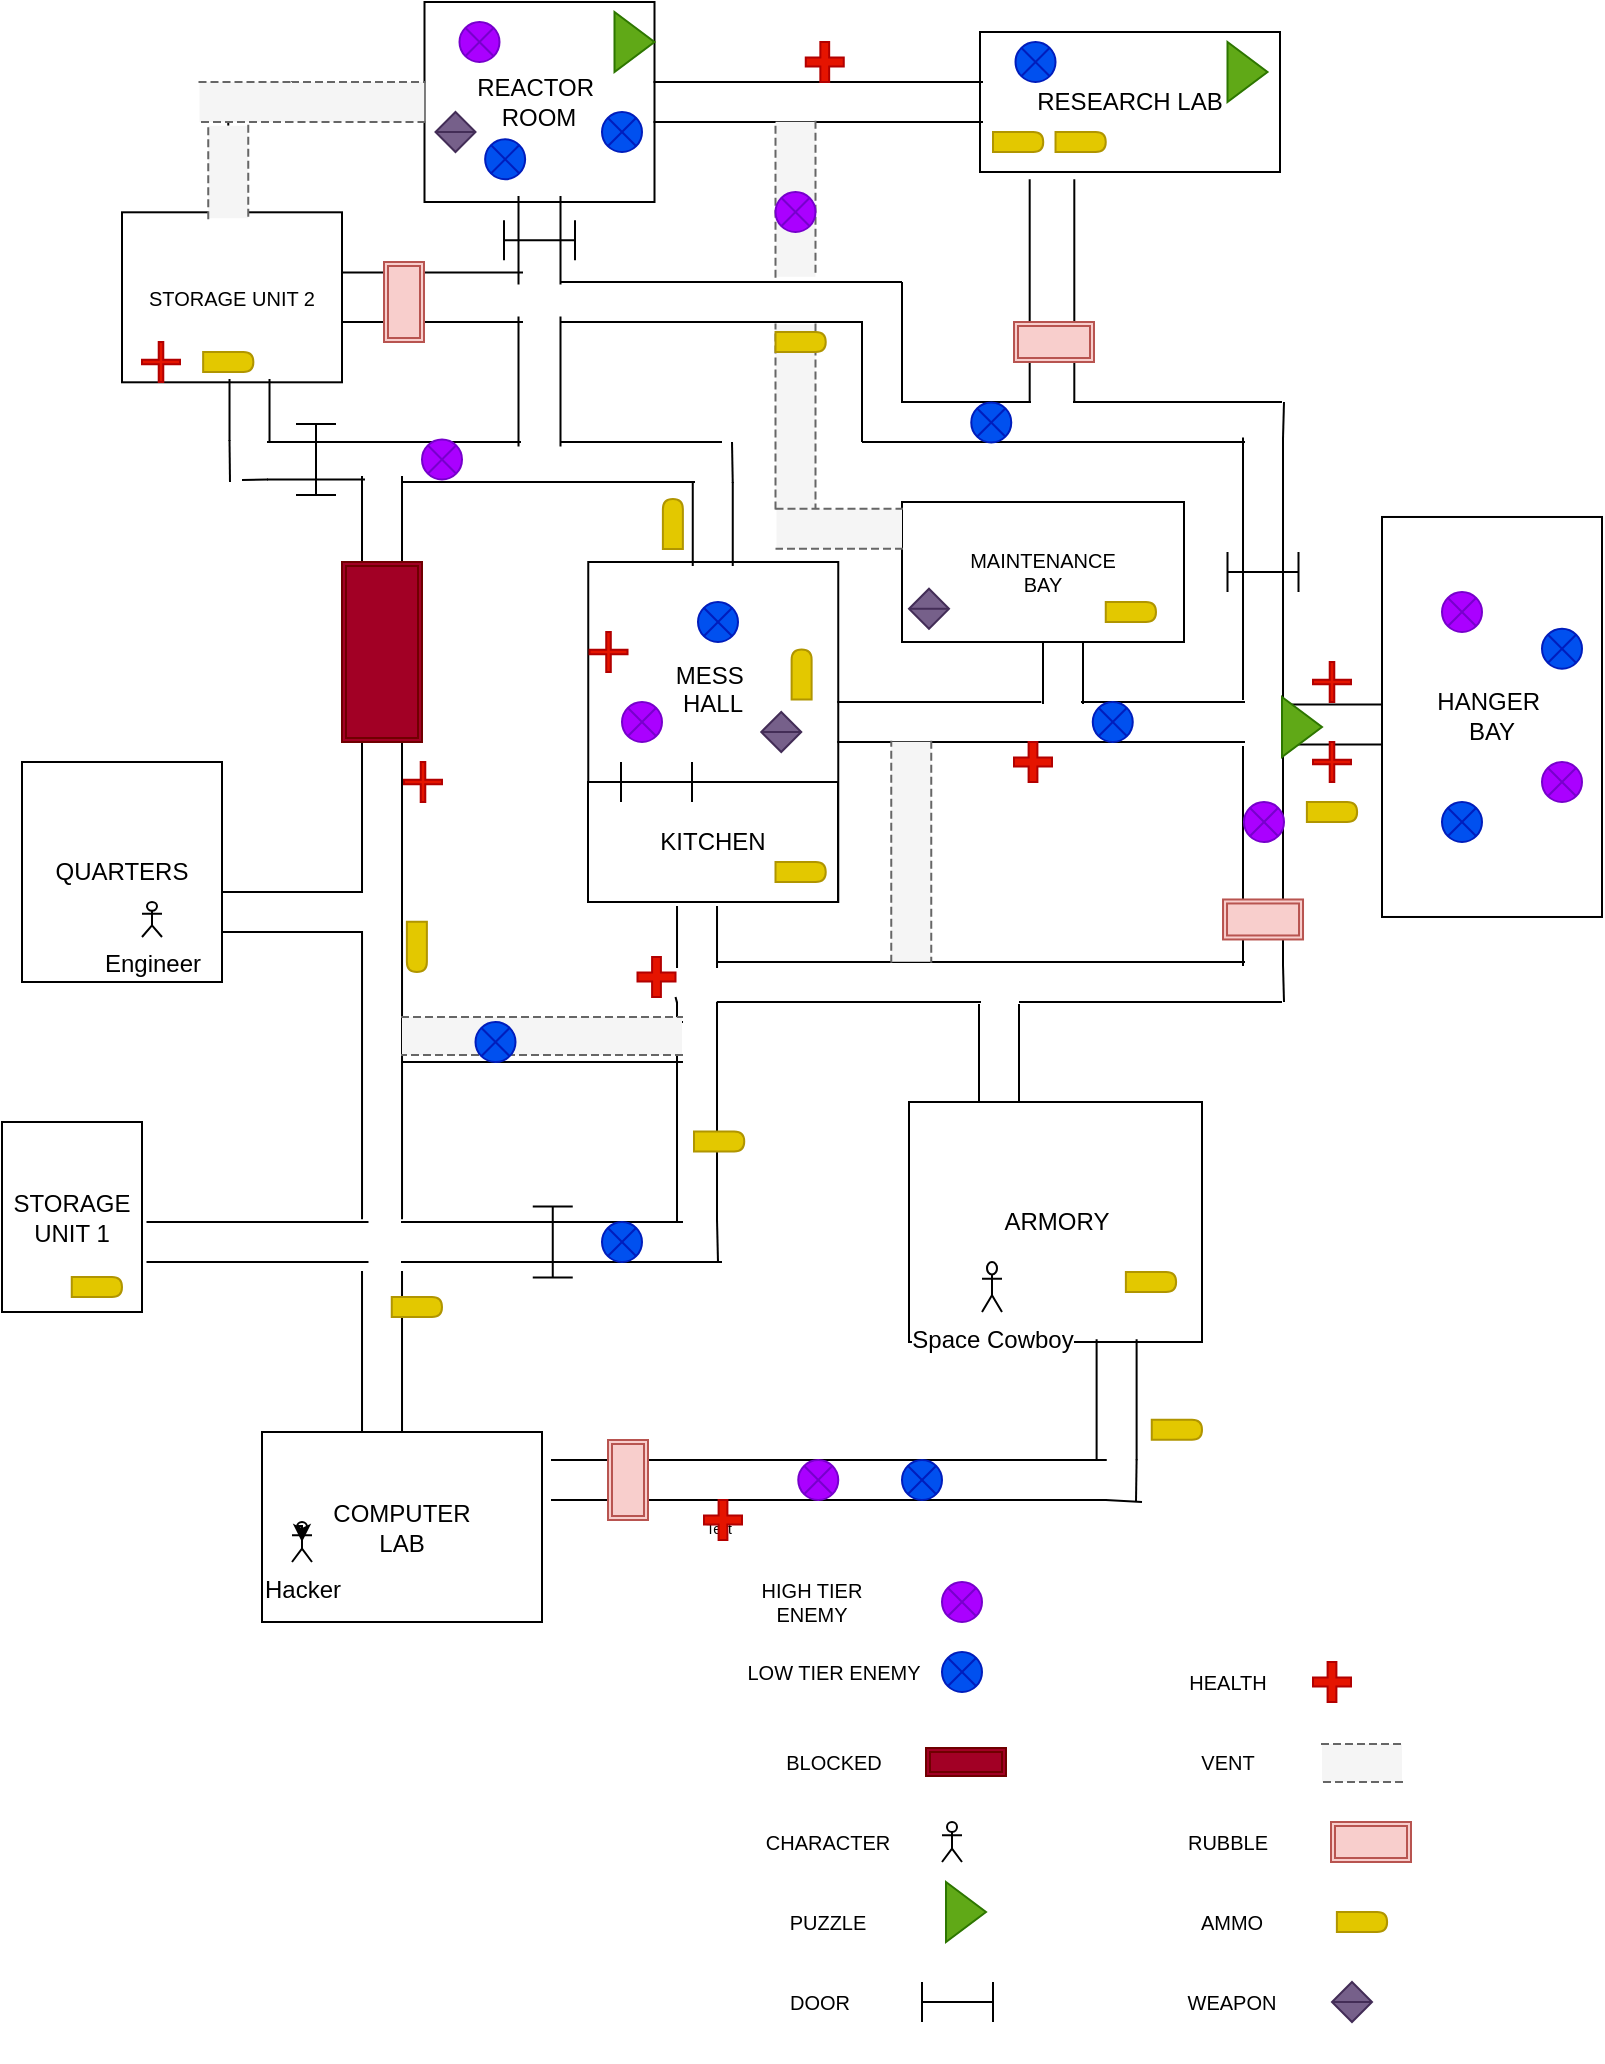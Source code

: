 <mxfile version="12.8.2" type="github">
  <diagram id="kqWcmLIpg9O3Aa_2K7kC" name="Page-1">
    <mxGraphModel dx="1038" dy="580" grid="1" gridSize="10" guides="1" tooltips="1" connect="1" arrows="1" fold="1" page="1" pageScale="1" pageWidth="850" pageHeight="1100" math="0" shadow="0">
      <root>
        <mxCell id="0" />
        <mxCell id="1" parent="0" />
        <mxCell id="qN4GkYZiol-qXFJ8iX8u-165" value="" style="shape=partialRectangle;whiteSpace=wrap;html=1;left=0;right=0;fillColor=none;rotation=-180;" parent="1" vertex="1">
          <mxGeometry x="345" y="759" width="276.88" height="20" as="geometry" />
        </mxCell>
        <mxCell id="qN4GkYZiol-qXFJ8iX8u-65" value="" style="shape=partialRectangle;whiteSpace=wrap;html=1;left=0;right=0;fillColor=none;rotation=90;" parent="1" vertex="1">
          <mxGeometry x="646" y="447" width="109" height="20" as="geometry" />
        </mxCell>
        <mxCell id="qN4GkYZiol-qXFJ8iX8u-1" value="QUARTERS" style="rounded=0;whiteSpace=wrap;html=1;" parent="1" vertex="1">
          <mxGeometry x="80" y="410" width="100" height="110" as="geometry" />
        </mxCell>
        <mxCell id="qN4GkYZiol-qXFJ8iX8u-5" value="STORAGE&lt;br&gt;UNIT 1" style="rounded=0;whiteSpace=wrap;html=1;" parent="1" vertex="1">
          <mxGeometry x="70" y="590" width="70" height="95" as="geometry" />
        </mxCell>
        <mxCell id="qN4GkYZiol-qXFJ8iX8u-6" value="COMPUTER&lt;br&gt;LAB" style="rounded=0;whiteSpace=wrap;html=1;" parent="1" vertex="1">
          <mxGeometry x="200" y="745" width="140" height="95" as="geometry" />
        </mxCell>
        <mxCell id="qN4GkYZiol-qXFJ8iX8u-11" value="" style="shape=partialRectangle;whiteSpace=wrap;html=1;left=0;right=0;fillColor=none;" parent="1" vertex="1">
          <mxGeometry x="180" y="475" width="70" height="20" as="geometry" />
        </mxCell>
        <mxCell id="qN4GkYZiol-qXFJ8iX8u-13" value="" style="shape=partialRectangle;whiteSpace=wrap;html=1;left=0;right=0;fillColor=none;rotation=90;" parent="1" vertex="1">
          <mxGeometry x="345" y="490" width="70" as="geometry" />
        </mxCell>
        <mxCell id="qN4GkYZiol-qXFJ8iX8u-34" value="MESS&amp;nbsp;&lt;br&gt;HALL&lt;br&gt;&lt;br&gt;&lt;br&gt;&lt;br&gt;" style="rounded=0;whiteSpace=wrap;html=1;" parent="1" vertex="1">
          <mxGeometry x="363.13" y="310" width="125" height="170" as="geometry" />
        </mxCell>
        <mxCell id="qN4GkYZiol-qXFJ8iX8u-41" value="" style="shape=partialRectangle;whiteSpace=wrap;html=1;left=0;right=0;fillColor=none;rotation=90;" parent="1" vertex="1">
          <mxGeometry x="188.46" y="556.56" width="143.11" height="20" as="geometry" />
        </mxCell>
        <mxCell id="qN4GkYZiol-qXFJ8iX8u-42" value="" style="shape=partialRectangle;whiteSpace=wrap;html=1;left=0;right=0;fillColor=none;rotation=90;" parent="1" vertex="1">
          <mxGeometry x="156.25" y="361.25" width="207.51" height="20" as="geometry" />
        </mxCell>
        <mxCell id="qN4GkYZiol-qXFJ8iX8u-43" value="" style="shape=partialRectangle;whiteSpace=wrap;html=1;left=0;right=0;fillColor=none;rotation=-180;" parent="1" vertex="1">
          <mxGeometry x="142.75" y="640" width="110" height="20" as="geometry" />
        </mxCell>
        <mxCell id="qN4GkYZiol-qXFJ8iX8u-44" value="" style="shape=partialRectangle;whiteSpace=wrap;html=1;left=0;right=0;fillColor=none;rotation=-180;" parent="1" vertex="1">
          <mxGeometry x="270" y="640" width="140" height="20" as="geometry" />
        </mxCell>
        <mxCell id="qN4GkYZiol-qXFJ8iX8u-148" value="" style="shape=partialRectangle;whiteSpace=wrap;html=1;left=0;right=0;fillColor=none;rotation=-180;" parent="1" vertex="1">
          <mxGeometry x="270" y="540" width="140" height="20" as="geometry" />
        </mxCell>
        <mxCell id="qN4GkYZiol-qXFJ8iX8u-45" value="" style="shape=partialRectangle;whiteSpace=wrap;html=1;left=0;right=0;fillColor=none;rotation=90;" parent="1" vertex="1">
          <mxGeometry x="220.01" y="695" width="80" height="20" as="geometry" />
        </mxCell>
        <mxCell id="qN4GkYZiol-qXFJ8iX8u-46" value="" style="shape=partialRectangle;whiteSpace=wrap;html=1;left=0;right=0;fillColor=none;rotation=90;" parent="1" vertex="1">
          <mxGeometry x="363.13" y="574.69" width="108.75" height="20" as="geometry" />
        </mxCell>
        <mxCell id="qN4GkYZiol-qXFJ8iX8u-47" value="" style="shape=partialRectangle;whiteSpace=wrap;html=1;left=0;right=0;fillColor=none;rotation=-180;" parent="1" vertex="1">
          <mxGeometry x="428" y="510" width="131" height="20" as="geometry" />
        </mxCell>
        <mxCell id="qN4GkYZiol-qXFJ8iX8u-51" value="" style="shape=partialRectangle;whiteSpace=wrap;html=1;left=0;right=0;fillColor=none;rotation=-90;" parent="1" vertex="1">
          <mxGeometry x="540" y="550" width="57" height="20" as="geometry" />
        </mxCell>
        <mxCell id="qN4GkYZiol-qXFJ8iX8u-53" value="" style="shape=partialRectangle;whiteSpace=wrap;html=1;left=0;right=0;fillColor=none;rotation=-180;" parent="1" vertex="1">
          <mxGeometry x="270" y="250" width="59" height="20" as="geometry" />
        </mxCell>
        <mxCell id="qN4GkYZiol-qXFJ8iX8u-61" value="ARMORY" style="rounded=0;whiteSpace=wrap;html=1;" parent="1" vertex="1">
          <mxGeometry x="523.5" y="580" width="146.5" height="120" as="geometry" />
        </mxCell>
        <mxCell id="qN4GkYZiol-qXFJ8iX8u-63" value="KITCHEN" style="rounded=0;whiteSpace=wrap;html=1;" parent="1" vertex="1">
          <mxGeometry x="363" y="420" width="125" height="60" as="geometry" />
        </mxCell>
        <mxCell id="qN4GkYZiol-qXFJ8iX8u-64" value="" style="shape=partialRectangle;whiteSpace=wrap;html=1;left=0;right=0;rotation=90;" parent="1" vertex="1">
          <mxGeometry x="402.51" y="487.49" width="30" height="20" as="geometry" />
        </mxCell>
        <mxCell id="qN4GkYZiol-qXFJ8iX8u-52" value="" style="shape=partialRectangle;whiteSpace=wrap;html=1;left=0;right=0;fillColor=none;rotation=-180;" parent="1" vertex="1">
          <mxGeometry x="579" y="510" width="112" height="20" as="geometry" />
        </mxCell>
        <mxCell id="qN4GkYZiol-qXFJ8iX8u-66" value="" style="shape=partialRectangle;whiteSpace=wrap;html=1;left=0;right=0;fillColor=none;rotation=0;" parent="1" vertex="1">
          <mxGeometry x="610" y="380" width="81" height="20" as="geometry" />
        </mxCell>
        <mxCell id="qN4GkYZiol-qXFJ8iX8u-67" value="" style="shape=partialRectangle;whiteSpace=wrap;html=1;left=0;right=0;fillColor=none;rotation=90;" parent="1" vertex="1">
          <mxGeometry x="585" y="355" width="31" height="20" as="geometry" />
        </mxCell>
        <mxCell id="qN4GkYZiol-qXFJ8iX8u-70" value="" style="shape=partialRectangle;whiteSpace=wrap;html=1;left=0;right=0;fillColor=none;rotation=0;" parent="1" vertex="1">
          <mxGeometry x="488.13" y="380" width="101" height="20" as="geometry" />
        </mxCell>
        <mxCell id="qN4GkYZiol-qXFJ8iX8u-71" value="" style="shape=partialRectangle;whiteSpace=wrap;html=1;left=0;right=0;fillColor=none;rotation=0;" parent="1" vertex="1">
          <mxGeometry x="710" y="381.25" width="50" height="20" as="geometry" />
        </mxCell>
        <mxCell id="qN4GkYZiol-qXFJ8iX8u-72" value="HANGER&amp;nbsp;&lt;br&gt;BAY" style="rounded=0;whiteSpace=wrap;html=1;" parent="1" vertex="1">
          <mxGeometry x="760" y="287.49" width="110" height="200" as="geometry" />
        </mxCell>
        <mxCell id="qN4GkYZiol-qXFJ8iX8u-74" value="" style="shape=partialRectangle;whiteSpace=wrap;html=1;left=0;right=0;fillColor=none;rotation=90;" parent="1" vertex="1">
          <mxGeometry x="490" y="200" width="40" height="20" as="geometry" />
        </mxCell>
        <mxCell id="qN4GkYZiol-qXFJ8iX8u-75" value="" style="shape=partialRectangle;whiteSpace=wrap;html=1;left=0;right=0;fillColor=none;rotation=90;" parent="1" vertex="1">
          <mxGeometry x="635.38" y="303.38" width="130.25" height="20" as="geometry" />
        </mxCell>
        <mxCell id="qN4GkYZiol-qXFJ8iX8u-76" value="" style="shape=partialRectangle;whiteSpace=wrap;html=1;left=0;right=0;fillColor=none;rotation=-180;" parent="1" vertex="1">
          <mxGeometry x="350" y="250" width="66" height="20" as="geometry" />
        </mxCell>
        <mxCell id="qN4GkYZiol-qXFJ8iX8u-78" value="" style="shape=partialRectangle;whiteSpace=wrap;html=1;left=0;right=0;fillColor=none;rotation=90;" parent="1" vertex="1">
          <mxGeometry x="404.88" y="281" width="41" height="20" as="geometry" />
        </mxCell>
        <mxCell id="qN4GkYZiol-qXFJ8iX8u-79" value="" style="shape=partialRectangle;whiteSpace=wrap;html=1;left=0;right=0;fillColor=none;rotation=90;" parent="1" vertex="1">
          <mxGeometry x="306.75" y="209.25" width="64" height="21" as="geometry" />
        </mxCell>
        <mxCell id="qN4GkYZiol-qXFJ8iX8u-82" value="" style="shape=partialRectangle;whiteSpace=wrap;html=1;left=0;right=0;fillColor=none;rotation=0;" parent="1" vertex="1">
          <mxGeometry x="520" y="230" width="64" height="20" as="geometry" />
        </mxCell>
        <mxCell id="qN4GkYZiol-qXFJ8iX8u-84" value="" style="shape=partialRectangle;whiteSpace=wrap;html=1;left=0;right=0;fillColor=none;rotation=0;" parent="1" vertex="1">
          <mxGeometry x="350" y="170" width="150" height="20" as="geometry" />
        </mxCell>
        <mxCell id="qN4GkYZiol-qXFJ8iX8u-85" value="" style="shape=partialRectangle;whiteSpace=wrap;html=1;left=0;right=0;fillColor=none;rotation=0;" parent="1" vertex="1">
          <mxGeometry x="606" y="230" width="85" height="20" as="geometry" />
        </mxCell>
        <mxCell id="qN4GkYZiol-qXFJ8iX8u-86" value="RESEARCH LAB" style="rounded=0;whiteSpace=wrap;html=1;gradientColor=none;" parent="1" vertex="1">
          <mxGeometry x="559" y="45" width="150" height="70" as="geometry" />
        </mxCell>
        <mxCell id="qN4GkYZiol-qXFJ8iX8u-87" value="REACTOR&amp;nbsp;&lt;br&gt;ROOM" style="rounded=0;whiteSpace=wrap;html=1;gradientColor=none;" parent="1" vertex="1">
          <mxGeometry x="281.25" y="30" width="115" height="100" as="geometry" />
        </mxCell>
        <mxCell id="qN4GkYZiol-qXFJ8iX8u-88" value="Hacker" style="shape=umlActor;verticalLabelPosition=bottom;labelBackgroundColor=#ffffff;verticalAlign=top;html=1;outlineConnect=0;gradientColor=none;" parent="1" vertex="1">
          <mxGeometry x="215" y="790" width="10" height="20" as="geometry" />
        </mxCell>
        <mxCell id="qN4GkYZiol-qXFJ8iX8u-89" value="Space Cowboy" style="shape=umlActor;verticalLabelPosition=bottom;labelBackgroundColor=#ffffff;verticalAlign=top;html=1;outlineConnect=0;gradientColor=none;" parent="1" vertex="1">
          <mxGeometry x="560" y="660" width="10" height="25" as="geometry" />
        </mxCell>
        <mxCell id="qN4GkYZiol-qXFJ8iX8u-90" value="Engineer" style="shape=umlActor;verticalLabelPosition=bottom;labelBackgroundColor=#ffffff;verticalAlign=top;html=1;outlineConnect=0;gradientColor=none;" parent="1" vertex="1">
          <mxGeometry x="140" y="480" width="10" height="17.49" as="geometry" />
        </mxCell>
        <mxCell id="qN4GkYZiol-qXFJ8iX8u-93" value="&lt;font size=&quot;1&quot;&gt;STORAGE UNIT 2&lt;br&gt;&lt;/font&gt;" style="rounded=0;whiteSpace=wrap;html=1;gradientColor=none;rotation=0;" parent="1" vertex="1">
          <mxGeometry x="130" y="135.15" width="110" height="85" as="geometry" />
        </mxCell>
        <mxCell id="qN4GkYZiol-qXFJ8iX8u-94" value="&lt;font size=&quot;1&quot;&gt;MAINTENANCE&lt;br&gt;BAY&lt;br&gt;&lt;/font&gt;" style="rounded=0;whiteSpace=wrap;html=1;gradientColor=none;fontSize=7;" parent="1" vertex="1">
          <mxGeometry x="520" y="280" width="141" height="70" as="geometry" />
        </mxCell>
        <mxCell id="qN4GkYZiol-qXFJ8iX8u-96" value="" style="shape=partialRectangle;whiteSpace=wrap;html=1;left=0;right=0;fillColor=none;rotation=90;" parent="1" vertex="1">
          <mxGeometry x="317.13" y="138.63" width="43.25" height="21" as="geometry" />
        </mxCell>
        <mxCell id="qN4GkYZiol-qXFJ8iX8u-97" value="" style="shape=partialRectangle;whiteSpace=wrap;html=1;left=0;right=0;fillColor=none;rotation=0;" parent="1" vertex="1">
          <mxGeometry x="396.25" y="70" width="163.75" height="20" as="geometry" />
        </mxCell>
        <mxCell id="qN4GkYZiol-qXFJ8iX8u-98" value="" style="shape=partialRectangle;whiteSpace=wrap;html=1;left=0;right=0;fillColor=none;rotation=90;" parent="1" vertex="1">
          <mxGeometry x="540" y="163" width="110" height="22.31" as="geometry" />
        </mxCell>
        <mxCell id="qN4GkYZiol-qXFJ8iX8u-99" value="" style="shape=partialRectangle;whiteSpace=wrap;html=1;left=0;right=0;fillColor=none;rotation=90;" parent="1" vertex="1">
          <mxGeometry x="178.76" y="224" width="30" height="20" as="geometry" />
        </mxCell>
        <mxCell id="qN4GkYZiol-qXFJ8iX8u-100" value="" style="shape=partialRectangle;whiteSpace=wrap;html=1;left=0;right=0;fillColor=none;rotation=0;" parent="1" vertex="1">
          <mxGeometry x="203" y="250" width="48" height="18.76" as="geometry" />
        </mxCell>
        <mxCell id="qN4GkYZiol-qXFJ8iX8u-102" value="" style="endArrow=none;html=1;fontSize=7;exitX=0;exitY=0;exitDx=0;exitDy=0;entryX=1;entryY=0;entryDx=0;entryDy=0;" parent="1" source="qN4GkYZiol-qXFJ8iX8u-41" target="qN4GkYZiol-qXFJ8iX8u-42" edge="1">
          <mxGeometry width="50" height="50" relative="1" as="geometry">
            <mxPoint x="350" y="500" as="sourcePoint" />
            <mxPoint x="400" y="450" as="targetPoint" />
          </mxGeometry>
        </mxCell>
        <mxCell id="qN4GkYZiol-qXFJ8iX8u-105" value="" style="endArrow=none;html=1;fontSize=7;exitX=0;exitY=0;exitDx=0;exitDy=0;" parent="1" source="qN4GkYZiol-qXFJ8iX8u-44" edge="1">
          <mxGeometry width="50" height="50" relative="1" as="geometry">
            <mxPoint x="350" y="500" as="sourcePoint" />
            <mxPoint x="430" y="660" as="targetPoint" />
          </mxGeometry>
        </mxCell>
        <mxCell id="qN4GkYZiol-qXFJ8iX8u-107" value="" style="endArrow=none;html=1;fontSize=7;entryX=1;entryY=0;entryDx=0;entryDy=0;" parent="1" target="qN4GkYZiol-qXFJ8iX8u-46" edge="1">
          <mxGeometry width="50" height="50" relative="1" as="geometry">
            <mxPoint x="428" y="660" as="sourcePoint" />
            <mxPoint x="430" y="670" as="targetPoint" />
          </mxGeometry>
        </mxCell>
        <mxCell id="qN4GkYZiol-qXFJ8iX8u-108" value="" style="endArrow=none;html=1;fontSize=7;exitX=1;exitY=1;exitDx=0;exitDy=0;entryX=0;entryY=1;entryDx=0;entryDy=0;" parent="1" source="qN4GkYZiol-qXFJ8iX8u-245" target="qN4GkYZiol-qXFJ8iX8u-46" edge="1">
          <mxGeometry width="50" height="50" relative="1" as="geometry">
            <mxPoint x="370" y="570" as="sourcePoint" />
            <mxPoint x="420" y="520" as="targetPoint" />
          </mxGeometry>
        </mxCell>
        <mxCell id="qN4GkYZiol-qXFJ8iX8u-109" value="" style="endArrow=none;html=1;fontSize=7;exitX=0;exitY=0;exitDx=0;exitDy=0;entryX=1;entryY=0;entryDx=0;entryDy=0;" parent="1" source="qN4GkYZiol-qXFJ8iX8u-53" target="qN4GkYZiol-qXFJ8iX8u-76" edge="1">
          <mxGeometry width="50" height="50" relative="1" as="geometry">
            <mxPoint x="370" y="410" as="sourcePoint" />
            <mxPoint x="420" y="360" as="targetPoint" />
          </mxGeometry>
        </mxCell>
        <mxCell id="qN4GkYZiol-qXFJ8iX8u-110" value="" style="endArrow=none;html=1;fontSize=7;exitX=1;exitY=0;exitDx=0;exitDy=0;entryX=1;entryY=1;entryDx=0;entryDy=0;" parent="1" source="qN4GkYZiol-qXFJ8iX8u-100" target="qN4GkYZiol-qXFJ8iX8u-53" edge="1">
          <mxGeometry width="50" height="50" relative="1" as="geometry">
            <mxPoint x="370" y="410" as="sourcePoint" />
            <mxPoint x="420" y="360" as="targetPoint" />
          </mxGeometry>
        </mxCell>
        <mxCell id="qN4GkYZiol-qXFJ8iX8u-111" value="" style="endArrow=none;html=1;fontSize=7;entryX=0;entryY=1;entryDx=0;entryDy=0;" parent="1" target="qN4GkYZiol-qXFJ8iX8u-76" edge="1">
          <mxGeometry width="50" height="50" relative="1" as="geometry">
            <mxPoint x="430" y="250" as="sourcePoint" />
            <mxPoint x="420" y="360" as="targetPoint" />
          </mxGeometry>
        </mxCell>
        <mxCell id="qN4GkYZiol-qXFJ8iX8u-112" value="" style="endArrow=none;html=1;fontSize=7;entryX=0;entryY=0;entryDx=0;entryDy=0;" parent="1" target="qN4GkYZiol-qXFJ8iX8u-78" edge="1">
          <mxGeometry width="50" height="50" relative="1" as="geometry">
            <mxPoint x="435" y="250" as="sourcePoint" />
            <mxPoint x="420" y="360" as="targetPoint" />
          </mxGeometry>
        </mxCell>
        <mxCell id="qN4GkYZiol-qXFJ8iX8u-113" value="" style="endArrow=none;html=1;fontSize=7;entryX=1;entryY=1;entryDx=0;entryDy=0;exitX=0;exitY=1;exitDx=0;exitDy=0;" parent="1" source="qN4GkYZiol-qXFJ8iX8u-85" target="qN4GkYZiol-qXFJ8iX8u-82" edge="1">
          <mxGeometry width="50" height="50" relative="1" as="geometry">
            <mxPoint x="370" y="250" as="sourcePoint" />
            <mxPoint x="420" y="200" as="targetPoint" />
          </mxGeometry>
        </mxCell>
        <mxCell id="qN4GkYZiol-qXFJ8iX8u-115" value="" style="endArrow=none;html=1;fontSize=7;exitX=1;exitY=1;exitDx=0;exitDy=0;entryX=0;entryY=1;entryDx=0;entryDy=0;" parent="1" source="qN4GkYZiol-qXFJ8iX8u-52" target="qN4GkYZiol-qXFJ8iX8u-47" edge="1">
          <mxGeometry width="50" height="50" relative="1" as="geometry">
            <mxPoint x="370" y="570" as="sourcePoint" />
            <mxPoint x="420" y="520" as="targetPoint" />
          </mxGeometry>
        </mxCell>
        <mxCell id="qN4GkYZiol-qXFJ8iX8u-116" value="" style="endArrow=none;html=1;fontSize=7;entryX=1;entryY=0;entryDx=0;entryDy=0;" parent="1" target="qN4GkYZiol-qXFJ8iX8u-84" edge="1">
          <mxGeometry width="50" height="50" relative="1" as="geometry">
            <mxPoint x="520" y="170" as="sourcePoint" />
            <mxPoint x="420" y="200" as="targetPoint" />
          </mxGeometry>
        </mxCell>
        <mxCell id="qN4GkYZiol-qXFJ8iX8u-117" value="" style="endArrow=none;html=1;fontSize=7;entryX=0;entryY=1;entryDx=0;entryDy=0;" parent="1" target="qN4GkYZiol-qXFJ8iX8u-82" edge="1">
          <mxGeometry width="50" height="50" relative="1" as="geometry">
            <mxPoint x="500" y="250" as="sourcePoint" />
            <mxPoint x="420" y="200" as="targetPoint" />
          </mxGeometry>
        </mxCell>
        <mxCell id="qN4GkYZiol-qXFJ8iX8u-118" value="" style="endArrow=none;html=1;fontSize=7;entryX=1;entryY=1;entryDx=0;entryDy=0;" parent="1" target="qN4GkYZiol-qXFJ8iX8u-74" edge="1">
          <mxGeometry width="50" height="50" relative="1" as="geometry">
            <mxPoint x="500" y="250" as="sourcePoint" />
            <mxPoint x="420" y="200" as="targetPoint" />
          </mxGeometry>
        </mxCell>
        <mxCell id="qN4GkYZiol-qXFJ8iX8u-119" value="" style="endArrow=none;html=1;fontSize=7;exitX=0;exitY=0;exitDx=0;exitDy=0;" parent="1" source="qN4GkYZiol-qXFJ8iX8u-74" edge="1">
          <mxGeometry width="50" height="50" relative="1" as="geometry">
            <mxPoint x="370" y="250" as="sourcePoint" />
            <mxPoint x="520" y="170" as="targetPoint" />
          </mxGeometry>
        </mxCell>
        <mxCell id="qN4GkYZiol-qXFJ8iX8u-120" value="" style="endArrow=none;html=1;fontSize=7;exitX=1;exitY=0;exitDx=0;exitDy=0;" parent="1" source="qN4GkYZiol-qXFJ8iX8u-85" edge="1">
          <mxGeometry width="50" height="50" relative="1" as="geometry">
            <mxPoint x="300" y="210" as="sourcePoint" />
            <mxPoint x="710" y="230" as="targetPoint" />
          </mxGeometry>
        </mxCell>
        <mxCell id="qN4GkYZiol-qXFJ8iX8u-121" value="" style="endArrow=none;html=1;fontSize=7;entryX=0;entryY=0;entryDx=0;entryDy=0;" parent="1" target="qN4GkYZiol-qXFJ8iX8u-75" edge="1">
          <mxGeometry width="50" height="50" relative="1" as="geometry">
            <mxPoint x="711" y="230" as="sourcePoint" />
            <mxPoint x="350" y="160" as="targetPoint" />
          </mxGeometry>
        </mxCell>
        <mxCell id="qN4GkYZiol-qXFJ8iX8u-122" value="" style="endArrow=none;html=1;fontSize=7;exitX=0;exitY=1;exitDx=0;exitDy=0;entryX=1;entryY=1;entryDx=0;entryDy=0;" parent="1" source="qN4GkYZiol-qXFJ8iX8u-66" target="qN4GkYZiol-qXFJ8iX8u-70" edge="1">
          <mxGeometry width="50" height="50" relative="1" as="geometry">
            <mxPoint x="300" y="440" as="sourcePoint" />
            <mxPoint x="350" y="390" as="targetPoint" />
          </mxGeometry>
        </mxCell>
        <mxCell id="qN4GkYZiol-qXFJ8iX8u-123" value="" style="endArrow=none;html=1;fontSize=7;exitX=0;exitY=1;exitDx=0;exitDy=0;" parent="1" source="qN4GkYZiol-qXFJ8iX8u-100" edge="1">
          <mxGeometry width="50" height="50" relative="1" as="geometry">
            <mxPoint x="300" y="440" as="sourcePoint" />
            <mxPoint x="190" y="269" as="targetPoint" />
          </mxGeometry>
        </mxCell>
        <mxCell id="qN4GkYZiol-qXFJ8iX8u-124" value="" style="endArrow=none;html=1;fontSize=7;exitX=1;exitY=1;exitDx=0;exitDy=0;" parent="1" source="qN4GkYZiol-qXFJ8iX8u-99" edge="1">
          <mxGeometry width="50" height="50" relative="1" as="geometry">
            <mxPoint x="300" y="440" as="sourcePoint" />
            <mxPoint x="184" y="270" as="targetPoint" />
          </mxGeometry>
        </mxCell>
        <mxCell id="qN4GkYZiol-qXFJ8iX8u-125" value="" style="endArrow=none;html=1;fontSize=7;exitX=1;exitY=0;exitDx=0;exitDy=0;" parent="1" source="qN4GkYZiol-qXFJ8iX8u-65" edge="1">
          <mxGeometry width="50" height="50" relative="1" as="geometry">
            <mxPoint x="300" y="440" as="sourcePoint" />
            <mxPoint x="711" y="530" as="targetPoint" />
          </mxGeometry>
        </mxCell>
        <mxCell id="qN4GkYZiol-qXFJ8iX8u-126" value="" style="endArrow=none;html=1;fontSize=7;entryX=0;entryY=0;entryDx=0;entryDy=0;" parent="1" target="qN4GkYZiol-qXFJ8iX8u-52" edge="1">
          <mxGeometry width="50" height="50" relative="1" as="geometry">
            <mxPoint x="710" y="530" as="sourcePoint" />
            <mxPoint x="350" y="390" as="targetPoint" />
          </mxGeometry>
        </mxCell>
        <mxCell id="qN4GkYZiol-qXFJ8iX8u-129" value="" style="shape=partialRectangle;whiteSpace=wrap;html=1;left=0;right=0;fillColor=#f5f5f5;fontSize=7;dashed=1;strokeColor=#666666;fontColor=#333333;" parent="1" vertex="1">
          <mxGeometry x="270" y="537.56" width="140" height="19" as="geometry" />
        </mxCell>
        <mxCell id="qN4GkYZiol-qXFJ8iX8u-130" value="" style="shape=partialRectangle;whiteSpace=wrap;html=1;left=0;right=0;fillColor=#f5f5f5;fontSize=7;dashed=1;strokeColor=#666666;rotation=90;fontColor=#333333;" parent="1" vertex="1">
          <mxGeometry x="469.63" y="444.88" width="110" height="20" as="geometry" />
        </mxCell>
        <mxCell id="qN4GkYZiol-qXFJ8iX8u-131" value="" style="shape=partialRectangle;whiteSpace=wrap;html=1;left=0;right=0;fillColor=#f5f5f5;fontSize=7;dashed=1;strokeColor=#666666;rotation=90;fontColor=#333333;" parent="1" vertex="1">
          <mxGeometry x="428" y="118.63" width="77.5" height="20" as="geometry" />
        </mxCell>
        <mxCell id="qN4GkYZiol-qXFJ8iX8u-132" value="" style="shape=partialRectangle;whiteSpace=wrap;html=1;left=0;right=0;fillColor=#f5f5f5;fontSize=7;dashed=1;strokeColor=#666666;rotation=-180;fontColor=#333333;" parent="1" vertex="1">
          <mxGeometry x="215" y="70" width="66.25" height="20" as="geometry" />
        </mxCell>
        <mxCell id="qN4GkYZiol-qXFJ8iX8u-135" value="" style="edgeStyle=orthogonalEdgeStyle;rounded=0;orthogonalLoop=1;jettySize=auto;html=1;fontSize=7;" parent="1" source="qN4GkYZiol-qXFJ8iX8u-133" target="qN4GkYZiol-qXFJ8iX8u-134" edge="1">
          <mxGeometry relative="1" as="geometry" />
        </mxCell>
        <mxCell id="qN4GkYZiol-qXFJ8iX8u-133" value="" style="shape=partialRectangle;whiteSpace=wrap;html=1;left=0;right=0;fillColor=#f5f5f5;fontSize=7;dashed=1;strokeColor=#666666;rotation=90;fontColor=#333333;" parent="1" vertex="1">
          <mxGeometry x="160" y="105" width="46.25" height="20" as="geometry" />
        </mxCell>
        <mxCell id="qN4GkYZiol-qXFJ8iX8u-134" value="" style="shape=partialRectangle;whiteSpace=wrap;html=1;left=0;right=0;fillColor=#f5f5f5;fontSize=7;dashed=1;strokeColor=#666666;rotation=-180;fontColor=#333333;" parent="1" vertex="1">
          <mxGeometry x="168.75" y="70" width="46.25" height="20" as="geometry" />
        </mxCell>
        <mxCell id="qN4GkYZiol-qXFJ8iX8u-142" value="" style="shape=partialRectangle;whiteSpace=wrap;html=1;left=0;right=0;fillColor=#f5f5f5;fontSize=7;dashed=1;strokeColor=#666666;rotation=90;fontColor=#333333;" parent="1" vertex="1">
          <mxGeometry x="420.75" y="227.25" width="92" height="20" as="geometry" />
        </mxCell>
        <mxCell id="qN4GkYZiol-qXFJ8iX8u-143" value="" style="shape=partialRectangle;whiteSpace=wrap;html=1;left=0;right=0;fillColor=#f5f5f5;fontSize=7;dashed=1;strokeColor=#666666;rotation=0;fontColor=#333333;" parent="1" vertex="1">
          <mxGeometry x="457.25" y="283.38" width="62.75" height="20" as="geometry" />
        </mxCell>
        <mxCell id="qN4GkYZiol-qXFJ8iX8u-145" value="" style="shape=crossbar;whiteSpace=wrap;html=1;rounded=1;gradientColor=none;fontSize=7;rotation=0;" parent="1" vertex="1">
          <mxGeometry x="379.5" y="410" width="35.5" height="20" as="geometry" />
        </mxCell>
        <mxCell id="qN4GkYZiol-qXFJ8iX8u-146" value="" style="shape=ext;double=1;rounded=0;whiteSpace=wrap;html=1;fontSize=7;fillColor=#a20025;strokeColor=#6F0000;fontColor=#ffffff;" parent="1" vertex="1">
          <mxGeometry x="240" y="310" width="40" height="90" as="geometry" />
        </mxCell>
        <mxCell id="qN4GkYZiol-qXFJ8iX8u-147" value="" style="shape=crossbar;whiteSpace=wrap;html=1;rounded=1;gradientColor=none;fontSize=7;rotation=90;" parent="1" vertex="1">
          <mxGeometry x="327.63" y="640" width="35.5" height="20" as="geometry" />
        </mxCell>
        <mxCell id="qN4GkYZiol-qXFJ8iX8u-150" value="" style="shape=ext;double=1;rounded=0;whiteSpace=wrap;html=1;fontSize=7;fillColor=#f8cecc;strokeColor=#b85450;rotation=-180;direction=south;" parent="1" vertex="1">
          <mxGeometry x="373" y="749" width="20" height="40" as="geometry" />
        </mxCell>
        <mxCell id="qN4GkYZiol-qXFJ8iX8u-151" value="" style="shape=ext;double=1;rounded=0;whiteSpace=wrap;html=1;fontSize=7;fillColor=#f8cecc;strokeColor=#b85450;" parent="1" vertex="1">
          <mxGeometry x="576" y="190" width="40" height="20" as="geometry" />
        </mxCell>
        <mxCell id="qN4GkYZiol-qXFJ8iX8u-152" value="" style="shape=crossbar;whiteSpace=wrap;html=1;rounded=1;gradientColor=none;fontSize=7;rotation=0;" parent="1" vertex="1">
          <mxGeometry x="321" y="139.13" width="35.5" height="20" as="geometry" />
        </mxCell>
        <mxCell id="qN4GkYZiol-qXFJ8iX8u-153" value="" style="shape=ext;double=1;rounded=0;whiteSpace=wrap;html=1;fontSize=7;fillColor=#f8cecc;strokeColor=#b85450;rotation=-180;" parent="1" vertex="1">
          <mxGeometry x="680.51" y="478.74" width="40" height="20" as="geometry" />
        </mxCell>
        <mxCell id="qN4GkYZiol-qXFJ8iX8u-155" value="" style="shape=crossbar;whiteSpace=wrap;html=1;rounded=1;gradientColor=none;fontSize=7;rotation=0;" parent="1" vertex="1">
          <mxGeometry x="682.75" y="305" width="35.5" height="20" as="geometry" />
        </mxCell>
        <mxCell id="qN4GkYZiol-qXFJ8iX8u-161" style="edgeStyle=orthogonalEdgeStyle;rounded=0;orthogonalLoop=1;jettySize=auto;html=1;exitX=0.25;exitY=0.1;exitDx=0;exitDy=0;exitPerimeter=0;entryX=0.5;entryY=0.5;entryDx=0;entryDy=0;entryPerimeter=0;strokeColor=#000000;fontSize=7;" parent="1" source="qN4GkYZiol-qXFJ8iX8u-88" target="qN4GkYZiol-qXFJ8iX8u-88" edge="1">
          <mxGeometry relative="1" as="geometry" />
        </mxCell>
        <mxCell id="qN4GkYZiol-qXFJ8iX8u-162" value="Text" style="text;html=1;align=center;verticalAlign=middle;resizable=0;points=[];autosize=1;fontSize=7;" parent="1" vertex="1">
          <mxGeometry x="413" y="789" width="30" height="10" as="geometry" />
        </mxCell>
        <mxCell id="qN4GkYZiol-qXFJ8iX8u-166" value="" style="shape=partialRectangle;whiteSpace=wrap;html=1;left=0;right=0;fillColor=none;rotation=90;" parent="1" vertex="1">
          <mxGeometry x="597.55" y="718.82" width="59.51" height="20" as="geometry" />
        </mxCell>
        <mxCell id="qN4GkYZiol-qXFJ8iX8u-168" value="" style="endArrow=none;html=1;strokeColor=#000000;fontSize=7;entryX=0;entryY=0;entryDx=0;entryDy=0;" parent="1" target="qN4GkYZiol-qXFJ8iX8u-165" edge="1">
          <mxGeometry width="50" height="50" relative="1" as="geometry">
            <mxPoint x="640" y="780" as="sourcePoint" />
            <mxPoint x="450" y="630" as="targetPoint" />
          </mxGeometry>
        </mxCell>
        <mxCell id="qN4GkYZiol-qXFJ8iX8u-169" value="" style="endArrow=none;html=1;strokeColor=#000000;fontSize=7;entryX=1;entryY=0;entryDx=0;entryDy=0;" parent="1" target="qN4GkYZiol-qXFJ8iX8u-166" edge="1">
          <mxGeometry width="50" height="50" relative="1" as="geometry">
            <mxPoint x="637" y="780" as="sourcePoint" />
            <mxPoint x="450" y="630" as="targetPoint" />
          </mxGeometry>
        </mxCell>
        <mxCell id="qN4GkYZiol-qXFJ8iX8u-170" value="" style="shape=sumEllipse;perimeter=ellipsePerimeter;whiteSpace=wrap;html=1;backgroundOutline=1;fontSize=7;fillColor=#aa00ff;strokeColor=#7700CC;fontColor=#ffffff;" parent="1" vertex="1">
          <mxGeometry x="380" y="380" width="20" height="20" as="geometry" />
        </mxCell>
        <mxCell id="qN4GkYZiol-qXFJ8iX8u-173" value="" style="shape=sumEllipse;perimeter=ellipsePerimeter;whiteSpace=wrap;html=1;backgroundOutline=1;fontSize=7;fillColor=#0050ef;strokeColor=#001DBC;fontColor=#ffffff;" parent="1" vertex="1">
          <mxGeometry x="418" y="330" width="20" height="20" as="geometry" />
        </mxCell>
        <mxCell id="qN4GkYZiol-qXFJ8iX8u-174" value="" style="shape=sumEllipse;perimeter=ellipsePerimeter;whiteSpace=wrap;html=1;backgroundOutline=1;fontSize=7;fillColor=#aa00ff;strokeColor=#7700CC;fontColor=#ffffff;" parent="1" vertex="1">
          <mxGeometry x="280" y="248.76" width="20" height="20" as="geometry" />
        </mxCell>
        <mxCell id="qN4GkYZiol-qXFJ8iX8u-175" value="" style="shape=sumEllipse;perimeter=ellipsePerimeter;whiteSpace=wrap;html=1;backgroundOutline=1;fontSize=7;fillColor=#aa00ff;strokeColor=#7700CC;fontColor=#ffffff;" parent="1" vertex="1">
          <mxGeometry x="468.13" y="759" width="20" height="20" as="geometry" />
        </mxCell>
        <mxCell id="qN4GkYZiol-qXFJ8iX8u-176" value="" style="shape=sumEllipse;perimeter=ellipsePerimeter;whiteSpace=wrap;html=1;backgroundOutline=1;fontSize=7;fillColor=#0050ef;strokeColor=#001DBC;fontColor=#ffffff;" parent="1" vertex="1">
          <mxGeometry x="520" y="759" width="20" height="20" as="geometry" />
        </mxCell>
        <mxCell id="qN4GkYZiol-qXFJ8iX8u-177" value="" style="shape=sumEllipse;perimeter=ellipsePerimeter;whiteSpace=wrap;html=1;backgroundOutline=1;fontSize=7;fillColor=#0050ef;strokeColor=#001DBC;fontColor=#ffffff;" parent="1" vertex="1">
          <mxGeometry x="840" y="343.38" width="20" height="20" as="geometry" />
        </mxCell>
        <mxCell id="qN4GkYZiol-qXFJ8iX8u-178" value="" style="shape=sumEllipse;perimeter=ellipsePerimeter;whiteSpace=wrap;html=1;backgroundOutline=1;fontSize=7;fillColor=#aa00ff;strokeColor=#7700CC;fontColor=#ffffff;" parent="1" vertex="1">
          <mxGeometry x="790" y="325" width="20" height="20" as="geometry" />
        </mxCell>
        <mxCell id="qN4GkYZiol-qXFJ8iX8u-179" value="" style="shape=sumEllipse;perimeter=ellipsePerimeter;whiteSpace=wrap;html=1;backgroundOutline=1;fontSize=7;fillColor=#0050ef;strokeColor=#001DBC;fontColor=#ffffff;" parent="1" vertex="1">
          <mxGeometry x="790" y="430" width="20" height="20" as="geometry" />
        </mxCell>
        <mxCell id="qN4GkYZiol-qXFJ8iX8u-180" value="" style="shape=sumEllipse;perimeter=ellipsePerimeter;whiteSpace=wrap;html=1;backgroundOutline=1;fontSize=7;fillColor=#aa00ff;strokeColor=#7700CC;fontColor=#ffffff;" parent="1" vertex="1">
          <mxGeometry x="840" y="410" width="20" height="20" as="geometry" />
        </mxCell>
        <mxCell id="qN4GkYZiol-qXFJ8iX8u-186" value="" style="shape=sumEllipse;perimeter=ellipsePerimeter;whiteSpace=wrap;html=1;backgroundOutline=1;fontSize=7;fillColor=#aa00ff;strokeColor=#7700CC;fontColor=#ffffff;" parent="1" vertex="1">
          <mxGeometry x="691" y="430" width="20" height="20" as="geometry" />
        </mxCell>
        <mxCell id="qN4GkYZiol-qXFJ8iX8u-187" value="" style="shape=sumEllipse;perimeter=ellipsePerimeter;whiteSpace=wrap;html=1;backgroundOutline=1;fontSize=7;fillColor=#0050ef;strokeColor=#001DBC;fontColor=#ffffff;" parent="1" vertex="1">
          <mxGeometry x="370" y="640" width="20" height="20" as="geometry" />
        </mxCell>
        <mxCell id="qN4GkYZiol-qXFJ8iX8u-189" value="" style="shape=sumEllipse;perimeter=ellipsePerimeter;whiteSpace=wrap;html=1;backgroundOutline=1;fontSize=7;fillColor=#0050ef;strokeColor=#001DBC;fontColor=#ffffff;" parent="1" vertex="1">
          <mxGeometry x="615.38" y="380" width="20" height="20" as="geometry" />
        </mxCell>
        <mxCell id="qN4GkYZiol-qXFJ8iX8u-190" value="" style="shape=sumEllipse;perimeter=ellipsePerimeter;whiteSpace=wrap;html=1;backgroundOutline=1;fontSize=7;fillColor=#aa00ff;strokeColor=#7700CC;fontColor=#ffffff;" parent="1" vertex="1">
          <mxGeometry x="298.75" y="40" width="20" height="20" as="geometry" />
        </mxCell>
        <mxCell id="qN4GkYZiol-qXFJ8iX8u-191" value="" style="shape=sumEllipse;perimeter=ellipsePerimeter;whiteSpace=wrap;html=1;backgroundOutline=1;fontSize=7;fillColor=#0050ef;strokeColor=#001DBC;fontColor=#ffffff;" parent="1" vertex="1">
          <mxGeometry x="311.57" y="98.63" width="20" height="20" as="geometry" />
        </mxCell>
        <mxCell id="qN4GkYZiol-qXFJ8iX8u-192" value="" style="shape=sumEllipse;perimeter=ellipsePerimeter;whiteSpace=wrap;html=1;backgroundOutline=1;fontSize=7;fillColor=#0050ef;strokeColor=#001DBC;fontColor=#ffffff;" parent="1" vertex="1">
          <mxGeometry x="370" y="85" width="20" height="20" as="geometry" />
        </mxCell>
        <mxCell id="qN4GkYZiol-qXFJ8iX8u-194" value="" style="shape=sumEllipse;perimeter=ellipsePerimeter;whiteSpace=wrap;html=1;backgroundOutline=1;fontSize=7;fillColor=#0050ef;strokeColor=#001DBC;fontColor=#ffffff;" parent="1" vertex="1">
          <mxGeometry x="576.76" y="50" width="20" height="20" as="geometry" />
        </mxCell>
        <mxCell id="qN4GkYZiol-qXFJ8iX8u-195" value="" style="shape=sumEllipse;perimeter=ellipsePerimeter;whiteSpace=wrap;html=1;backgroundOutline=1;fontSize=7;fillColor=#aa00ff;strokeColor=#7700CC;fontColor=#ffffff;" parent="1" vertex="1">
          <mxGeometry x="456.75" y="125" width="20" height="20" as="geometry" />
        </mxCell>
        <mxCell id="qN4GkYZiol-qXFJ8iX8u-197" value="" style="shape=sumEllipse;perimeter=ellipsePerimeter;whiteSpace=wrap;html=1;backgroundOutline=1;fontSize=7;fillColor=#0050ef;strokeColor=#001DBC;fontColor=#ffffff;" parent="1" vertex="1">
          <mxGeometry x="306.75" y="540" width="20" height="20" as="geometry" />
        </mxCell>
        <mxCell id="qN4GkYZiol-qXFJ8iX8u-198" value="" style="shape=crossbar;whiteSpace=wrap;html=1;rounded=1;gradientColor=none;fontSize=7;rotation=90;" parent="1" vertex="1">
          <mxGeometry x="209.25" y="248.76" width="35.5" height="20" as="geometry" />
        </mxCell>
        <mxCell id="qN4GkYZiol-qXFJ8iX8u-201" value="" style="shape=sumEllipse;perimeter=ellipsePerimeter;whiteSpace=wrap;html=1;backgroundOutline=1;fontSize=7;fillColor=#0050ef;strokeColor=#001DBC;fontColor=#ffffff;" parent="1" vertex="1">
          <mxGeometry x="554.63" y="230.25" width="20" height="20" as="geometry" />
        </mxCell>
        <mxCell id="qN4GkYZiol-qXFJ8iX8u-202" value="" style="shape=partialRectangle;whiteSpace=wrap;html=1;left=0;right=0;fillColor=none;rotation=0;" parent="1" vertex="1">
          <mxGeometry x="240" y="165.31" width="90" height="24.69" as="geometry" />
        </mxCell>
        <mxCell id="qN4GkYZiol-qXFJ8iX8u-203" value="" style="shape=ext;double=1;rounded=0;whiteSpace=wrap;html=1;fontSize=7;fillColor=#f8cecc;strokeColor=#b85450;rotation=90;" parent="1" vertex="1">
          <mxGeometry x="251" y="170" width="40" height="20" as="geometry" />
        </mxCell>
        <mxCell id="qN4GkYZiol-qXFJ8iX8u-205" value="" style="shape=cross;whiteSpace=wrap;html=1;fontSize=7;fillColor=#e51400;strokeColor=#B20000;fontColor=#ffffff;size=0.12;" parent="1" vertex="1">
          <mxGeometry x="271" y="410" width="19" height="20" as="geometry" />
        </mxCell>
        <mxCell id="qN4GkYZiol-qXFJ8iX8u-207" value="" style="shape=cross;whiteSpace=wrap;html=1;fontSize=7;fillColor=#e51400;strokeColor=#B20000;fontColor=#ffffff;size=0.12;" parent="1" vertex="1">
          <mxGeometry x="363.76" y="345" width="19" height="20" as="geometry" />
        </mxCell>
        <mxCell id="qN4GkYZiol-qXFJ8iX8u-210" value="" style="shape=cross;whiteSpace=wrap;html=1;fontSize=7;fillColor=#e51400;strokeColor=#B20000;fontColor=#ffffff;size=0.12;" parent="1" vertex="1">
          <mxGeometry x="140" y="200" width="19" height="20" as="geometry" />
        </mxCell>
        <mxCell id="qN4GkYZiol-qXFJ8iX8u-211" value="" style="shape=cross;whiteSpace=wrap;html=1;fontSize=7;fillColor=#e51400;strokeColor=#B20000;fontColor=#ffffff;size=0.12;" parent="1" vertex="1">
          <mxGeometry x="725.5" y="360" width="19" height="20" as="geometry" />
        </mxCell>
        <mxCell id="qN4GkYZiol-qXFJ8iX8u-214" value="&lt;span style=&quot;color: rgba(0 , 0 , 0 , 0) ; font-family: monospace ; font-size: 0px&quot;&gt;%3CmxGraphModel%3E%3Croot%3E%3CmxCell%20id%3D%220%22%2F%3E%3CmxCell%20id%3D%221%22%20parent%3D%220%22%2F%3E%3CmxCell%20id%3D%222%22%20value%3D%22%22%20style%3D%22shape%3Dcross%3BwhiteSpace%3Dwrap%3Bhtml%3D1%3BfontSize%3D7%3BfillColor%3D%23e51400%3BstrokeColor%3D%23B20000%3BfontColor%3D%23ffffff%3Bsize%3D0.12%3B%22%20vertex%3D%221%22%20parent%3D%221%22%3E%3CmxGeometry%20x%3D%22725.5%22%20y%3D%22360%22%20width%3D%2219%22%20height%3D%2220%22%20as%3D%22geometry%22%2F%3E%3C%2FmxCell%3E%3C%2Froot%3E%3C%2FmxGraphModel%3E&lt;/span&gt;" style="text;html=1;align=center;verticalAlign=middle;resizable=0;points=[];autosize=1;fontSize=7;" parent="1" vertex="1">
          <mxGeometry x="767" y="655" width="20" height="20" as="geometry" />
        </mxCell>
        <mxCell id="qN4GkYZiol-qXFJ8iX8u-216" value="" style="shape=cross;whiteSpace=wrap;html=1;fontSize=7;fillColor=#e51400;strokeColor=#B20000;fontColor=#ffffff;size=0.12;" parent="1" vertex="1">
          <mxGeometry x="725.5" y="400" width="19" height="20" as="geometry" />
        </mxCell>
        <mxCell id="qN4GkYZiol-qXFJ8iX8u-217" value="&lt;font size=&quot;1&quot;&gt;HEALTH&lt;/font&gt;" style="text;html=1;strokeColor=none;fillColor=none;align=center;verticalAlign=middle;whiteSpace=wrap;rounded=0;fontSize=7;" parent="1" vertex="1">
          <mxGeometry x="637.62" y="840" width="90" height="60" as="geometry" />
        </mxCell>
        <mxCell id="qN4GkYZiol-qXFJ8iX8u-218" value="&lt;font size=&quot;1&quot;&gt;AMMO&lt;/font&gt;" style="text;html=1;strokeColor=none;fillColor=none;align=center;verticalAlign=middle;whiteSpace=wrap;rounded=0;fontSize=7;" parent="1" vertex="1">
          <mxGeometry x="640" y="960" width="90" height="60" as="geometry" />
        </mxCell>
        <mxCell id="qN4GkYZiol-qXFJ8iX8u-220" value="&lt;font size=&quot;1&quot;&gt;VENT&lt;/font&gt;" style="text;html=1;strokeColor=none;fillColor=none;align=center;verticalAlign=middle;whiteSpace=wrap;rounded=0;fontSize=7;" parent="1" vertex="1">
          <mxGeometry x="637.62" y="880" width="90" height="60" as="geometry" />
        </mxCell>
        <mxCell id="qN4GkYZiol-qXFJ8iX8u-221" value="&lt;font size=&quot;1&quot;&gt;RUBBLE&lt;/font&gt;" style="text;html=1;strokeColor=none;fillColor=none;align=center;verticalAlign=middle;whiteSpace=wrap;rounded=0;fontSize=7;" parent="1" vertex="1">
          <mxGeometry x="637.62" y="920" width="90" height="60" as="geometry" />
        </mxCell>
        <mxCell id="qN4GkYZiol-qXFJ8iX8u-222" value="&lt;font size=&quot;1&quot;&gt;DOOR&lt;/font&gt;" style="text;html=1;strokeColor=none;fillColor=none;align=center;verticalAlign=middle;whiteSpace=wrap;rounded=0;fontSize=7;" parent="1" vertex="1">
          <mxGeometry x="433.5" y="1000" width="90" height="60" as="geometry" />
        </mxCell>
        <mxCell id="qN4GkYZiol-qXFJ8iX8u-223" value="&lt;font size=&quot;1&quot;&gt;PUZZLE&lt;/font&gt;" style="text;html=1;strokeColor=none;fillColor=none;align=center;verticalAlign=middle;whiteSpace=wrap;rounded=0;fontSize=7;" parent="1" vertex="1">
          <mxGeometry x="438" y="960" width="90" height="60" as="geometry" />
        </mxCell>
        <mxCell id="qN4GkYZiol-qXFJ8iX8u-224" value="&lt;font size=&quot;1&quot;&gt;CHARACTER&lt;/font&gt;" style="text;html=1;strokeColor=none;fillColor=none;align=center;verticalAlign=middle;whiteSpace=wrap;rounded=0;fontSize=7;" parent="1" vertex="1">
          <mxGeometry x="438" y="920" width="90" height="60" as="geometry" />
        </mxCell>
        <mxCell id="qN4GkYZiol-qXFJ8iX8u-226" value="&lt;font size=&quot;1&quot;&gt;LOW TIER ENEMY&lt;/font&gt;" style="text;html=1;strokeColor=none;fillColor=none;align=center;verticalAlign=middle;whiteSpace=wrap;rounded=0;fontSize=7;" parent="1" vertex="1">
          <mxGeometry x="441.12" y="835" width="90" height="60" as="geometry" />
        </mxCell>
        <mxCell id="qN4GkYZiol-qXFJ8iX8u-227" value="&lt;font size=&quot;1&quot;&gt;BLOCKED&lt;/font&gt;" style="text;html=1;strokeColor=none;fillColor=none;align=center;verticalAlign=middle;whiteSpace=wrap;rounded=0;fontSize=7;" parent="1" vertex="1">
          <mxGeometry x="441.12" y="885" width="90" height="50" as="geometry" />
        </mxCell>
        <mxCell id="qN4GkYZiol-qXFJ8iX8u-228" value="" style="triangle;whiteSpace=wrap;html=1;fontSize=7;fillColor=#60a917;strokeColor=#2D7600;fontColor=#ffffff;" parent="1" vertex="1">
          <mxGeometry x="376.25" y="35" width="20" height="30" as="geometry" />
        </mxCell>
        <mxCell id="qN4GkYZiol-qXFJ8iX8u-229" value="" style="triangle;whiteSpace=wrap;html=1;fontSize=7;fillColor=#60a917;strokeColor=#2D7600;fontColor=#ffffff;" parent="1" vertex="1">
          <mxGeometry x="710" y="377.49" width="20" height="30" as="geometry" />
        </mxCell>
        <mxCell id="qN4GkYZiol-qXFJ8iX8u-230" value="" style="triangle;whiteSpace=wrap;html=1;fontSize=7;fillColor=#60a917;strokeColor=#2D7600;fontColor=#ffffff;" parent="1" vertex="1">
          <mxGeometry x="542" y="970.0" width="20" height="30" as="geometry" />
        </mxCell>
        <mxCell id="qN4GkYZiol-qXFJ8iX8u-236" value="" style="shape=ext;double=1;rounded=0;whiteSpace=wrap;html=1;fontSize=7;fillColor=#f8cecc;strokeColor=#b85450;rotation=90;direction=south;" parent="1" vertex="1">
          <mxGeometry x="744.5" y="930" width="20" height="40" as="geometry" />
        </mxCell>
        <mxCell id="qN4GkYZiol-qXFJ8iX8u-237" value="" style="shape=partialRectangle;whiteSpace=wrap;html=1;left=0;right=0;fillColor=#f5f5f5;fontSize=7;dashed=1;strokeColor=#666666;fontColor=#333333;" parent="1" vertex="1">
          <mxGeometry x="730" y="901" width="40" height="19" as="geometry" />
        </mxCell>
        <mxCell id="qN4GkYZiol-qXFJ8iX8u-238" value="" style="shape=sumEllipse;perimeter=ellipsePerimeter;whiteSpace=wrap;html=1;backgroundOutline=1;fontSize=7;fillColor=#0050ef;strokeColor=#001DBC;fontColor=#ffffff;" parent="1" vertex="1">
          <mxGeometry x="540" y="855" width="20" height="20" as="geometry" />
        </mxCell>
        <mxCell id="qN4GkYZiol-qXFJ8iX8u-239" value="" style="shape=ext;double=1;rounded=0;whiteSpace=wrap;html=1;fontSize=7;fillColor=#a20025;strokeColor=#6F0000;fontColor=#ffffff;" parent="1" vertex="1">
          <mxGeometry x="532" y="903" width="40" height="14" as="geometry" />
        </mxCell>
        <mxCell id="qN4GkYZiol-qXFJ8iX8u-240" value="" style="shape=umlActor;verticalLabelPosition=bottom;labelBackgroundColor=#ffffff;verticalAlign=top;html=1;outlineConnect=0;gradientColor=none;" parent="1" vertex="1">
          <mxGeometry x="540" y="940" width="10" height="20" as="geometry" />
        </mxCell>
        <mxCell id="qN4GkYZiol-qXFJ8iX8u-241" value="" style="shape=crossbar;whiteSpace=wrap;html=1;rounded=1;gradientColor=none;fontSize=7;rotation=0;" parent="1" vertex="1">
          <mxGeometry x="530" y="1020" width="35.5" height="20" as="geometry" />
        </mxCell>
        <mxCell id="qN4GkYZiol-qXFJ8iX8u-242" value="" style="shape=cross;whiteSpace=wrap;html=1;fontSize=7;fillColor=#e51400;strokeColor=#B20000;fontColor=#ffffff;size=0.232;" parent="1" vertex="1">
          <mxGeometry x="725.5" y="860" width="19" height="20" as="geometry" />
        </mxCell>
        <mxCell id="qN4GkYZiol-qXFJ8iX8u-243" value="" style="shape=cross;whiteSpace=wrap;html=1;fontSize=7;fillColor=#e51400;strokeColor=#B20000;fontColor=#ffffff;size=0.232;" parent="1" vertex="1">
          <mxGeometry x="421" y="779" width="19" height="20" as="geometry" />
        </mxCell>
        <mxCell id="qN4GkYZiol-qXFJ8iX8u-245" value="" style="shape=cross;whiteSpace=wrap;html=1;fontSize=7;fillColor=#e51400;strokeColor=#B20000;fontColor=#ffffff;size=0.232;" parent="1" vertex="1">
          <mxGeometry x="387.75" y="507.49" width="19" height="20" as="geometry" />
        </mxCell>
        <mxCell id="qN4GkYZiol-qXFJ8iX8u-247" value="" style="shape=cross;whiteSpace=wrap;html=1;fontSize=7;fillColor=#e51400;strokeColor=#B20000;fontColor=#ffffff;size=0.232;" parent="1" vertex="1">
          <mxGeometry x="576" y="400" width="19" height="20" as="geometry" />
        </mxCell>
        <mxCell id="qN4GkYZiol-qXFJ8iX8u-249" value="" style="shape=cross;whiteSpace=wrap;html=1;fontSize=7;fillColor=#e51400;strokeColor=#B20000;fontColor=#ffffff;size=0.232;" parent="1" vertex="1">
          <mxGeometry x="471.88" y="50" width="19" height="20" as="geometry" />
        </mxCell>
        <mxCell id="qN4GkYZiol-qXFJ8iX8u-250" value="&lt;font size=&quot;1&quot;&gt;WEAPON&lt;/font&gt;" style="text;html=1;strokeColor=none;fillColor=none;align=center;verticalAlign=middle;whiteSpace=wrap;rounded=0;fontSize=7;" parent="1" vertex="1">
          <mxGeometry x="640" y="1000" width="90" height="60" as="geometry" />
        </mxCell>
        <mxCell id="qN4GkYZiol-qXFJ8iX8u-252" value="" style="shape=delay;whiteSpace=wrap;html=1;fontSize=7;fillColor=#e3c800;strokeColor=#B09500;fontColor=#ffffff;" parent="1" vertex="1">
          <mxGeometry x="737.44" y="985" width="25.12" height="10" as="geometry" />
        </mxCell>
        <mxCell id="qN4GkYZiol-qXFJ8iX8u-253" value="" style="shape=delay;whiteSpace=wrap;html=1;fontSize=7;fillColor=#e3c800;strokeColor=#B09500;fontColor=#ffffff;" parent="1" vertex="1">
          <mxGeometry x="644.88" y="738.82" width="25.12" height="10" as="geometry" />
        </mxCell>
        <mxCell id="qN4GkYZiol-qXFJ8iX8u-254" value="" style="shape=delay;whiteSpace=wrap;html=1;fontSize=7;fillColor=#e3c800;strokeColor=#B09500;fontColor=#ffffff;" parent="1" vertex="1">
          <mxGeometry x="416.0" y="594.69" width="25.12" height="10" as="geometry" />
        </mxCell>
        <mxCell id="qN4GkYZiol-qXFJ8iX8u-255" value="" style="shape=delay;whiteSpace=wrap;html=1;fontSize=7;fillColor=#e3c800;strokeColor=#B09500;fontColor=#ffffff;rotation=-90;" parent="1" vertex="1">
          <mxGeometry x="457.25" y="361.25" width="25.12" height="10" as="geometry" />
        </mxCell>
        <mxCell id="qN4GkYZiol-qXFJ8iX8u-256" value="" style="shape=delay;whiteSpace=wrap;html=1;fontSize=7;fillColor=#e3c800;strokeColor=#B09500;fontColor=#ffffff;rotation=90;" parent="1" vertex="1">
          <mxGeometry x="264.88" y="497.49" width="25.12" height="10" as="geometry" />
        </mxCell>
        <mxCell id="qN4GkYZiol-qXFJ8iX8u-257" value="" style="shape=delay;whiteSpace=wrap;html=1;fontSize=7;fillColor=#e3c800;strokeColor=#B09500;fontColor=#ffffff;" parent="1" vertex="1">
          <mxGeometry x="104.88" y="667.5" width="25.12" height="10" as="geometry" />
        </mxCell>
        <mxCell id="qN4GkYZiol-qXFJ8iX8u-258" value="" style="shape=delay;whiteSpace=wrap;html=1;fontSize=7;fillColor=#e3c800;strokeColor=#B09500;fontColor=#ffffff;" parent="1" vertex="1">
          <mxGeometry x="264.88" y="677.5" width="25.12" height="10" as="geometry" />
        </mxCell>
        <mxCell id="qN4GkYZiol-qXFJ8iX8u-259" value="" style="shape=delay;whiteSpace=wrap;html=1;fontSize=7;fillColor=#e3c800;strokeColor=#B09500;fontColor=#ffffff;" parent="1" vertex="1">
          <mxGeometry x="621.88" y="330.0" width="25.12" height="10" as="geometry" />
        </mxCell>
        <mxCell id="qN4GkYZiol-qXFJ8iX8u-260" value="" style="shape=delay;whiteSpace=wrap;html=1;fontSize=7;fillColor=#e3c800;strokeColor=#B09500;fontColor=#ffffff;" parent="1" vertex="1">
          <mxGeometry x="631.94" y="665" width="25.12" height="10" as="geometry" />
        </mxCell>
        <mxCell id="qN4GkYZiol-qXFJ8iX8u-261" value="" style="shape=delay;whiteSpace=wrap;html=1;fontSize=7;fillColor=#e3c800;strokeColor=#B09500;fontColor=#ffffff;" parent="1" vertex="1">
          <mxGeometry x="456.75" y="195" width="25.12" height="10" as="geometry" />
        </mxCell>
        <mxCell id="qN4GkYZiol-qXFJ8iX8u-262" value="" style="shape=delay;whiteSpace=wrap;html=1;fontSize=7;fillColor=#e3c800;strokeColor=#B09500;fontColor=#ffffff;rotation=-90;" parent="1" vertex="1">
          <mxGeometry x="392.88" y="286" width="25.12" height="10" as="geometry" />
        </mxCell>
        <mxCell id="qN4GkYZiol-qXFJ8iX8u-263" value="" style="shape=delay;whiteSpace=wrap;html=1;fontSize=7;fillColor=#e3c800;strokeColor=#B09500;fontColor=#ffffff;" parent="1" vertex="1">
          <mxGeometry x="170.57" y="205" width="25.12" height="10" as="geometry" />
        </mxCell>
        <mxCell id="qN4GkYZiol-qXFJ8iX8u-264" value="" style="shape=delay;whiteSpace=wrap;html=1;fontSize=7;fillColor=#e3c800;strokeColor=#B09500;fontColor=#ffffff;" parent="1" vertex="1">
          <mxGeometry x="596.76" y="95" width="25.12" height="10" as="geometry" />
        </mxCell>
        <mxCell id="qN4GkYZiol-qXFJ8iX8u-265" value="" style="shape=delay;whiteSpace=wrap;html=1;fontSize=7;fillColor=#e3c800;strokeColor=#B09500;fontColor=#ffffff;" parent="1" vertex="1">
          <mxGeometry x="565.5" y="95.0" width="25.12" height="10" as="geometry" />
        </mxCell>
        <mxCell id="qN4GkYZiol-qXFJ8iX8u-272" value="" style="shape=sortShape;perimeter=rhombusPerimeter;whiteSpace=wrap;html=1;fontSize=7;fillColor=#76608a;strokeColor=#432D57;fontColor=#ffffff;" parent="1" vertex="1">
          <mxGeometry x="735" y="1020" width="20" height="20" as="geometry" />
        </mxCell>
        <mxCell id="qN4GkYZiol-qXFJ8iX8u-273" value="" style="shape=sortShape;perimeter=rhombusPerimeter;whiteSpace=wrap;html=1;fontSize=7;fillColor=#76608a;strokeColor=#432D57;fontColor=#ffffff;" parent="1" vertex="1">
          <mxGeometry x="449.63" y="385" width="20" height="20" as="geometry" />
        </mxCell>
        <mxCell id="qN4GkYZiol-qXFJ8iX8u-274" value="" style="shape=sortShape;perimeter=rhombusPerimeter;whiteSpace=wrap;html=1;fontSize=7;fillColor=#76608a;strokeColor=#432D57;fontColor=#ffffff;" parent="1" vertex="1">
          <mxGeometry x="286.75" y="85" width="20" height="20" as="geometry" />
        </mxCell>
        <mxCell id="qN4GkYZiol-qXFJ8iX8u-275" value="" style="triangle;whiteSpace=wrap;html=1;fontSize=7;fillColor=#60a917;strokeColor=#2D7600;fontColor=#ffffff;" parent="1" vertex="1">
          <mxGeometry x="682.75" y="50" width="20" height="30" as="geometry" />
        </mxCell>
        <mxCell id="qN4GkYZiol-qXFJ8iX8u-276" value="" style="shape=sortShape;perimeter=rhombusPerimeter;whiteSpace=wrap;html=1;fontSize=7;fillColor=#76608a;strokeColor=#432D57;fontColor=#ffffff;" parent="1" vertex="1">
          <mxGeometry x="523.5" y="323.38" width="20" height="20" as="geometry" />
        </mxCell>
        <mxCell id="dqxUzOd8CavMBiEAjrGY-2" value="" style="shape=delay;whiteSpace=wrap;html=1;fontSize=7;fillColor=#e3c800;strokeColor=#B09500;fontColor=#ffffff;" vertex="1" parent="1">
          <mxGeometry x="722.44" y="430" width="25.12" height="10" as="geometry" />
        </mxCell>
        <mxCell id="dqxUzOd8CavMBiEAjrGY-3" value="&lt;font size=&quot;1&quot;&gt;HIGH TIER ENEMY&lt;/font&gt;" style="text;html=1;strokeColor=none;fillColor=none;align=center;verticalAlign=middle;whiteSpace=wrap;rounded=0;fontSize=7;" vertex="1" parent="1">
          <mxGeometry x="430" y="800" width="90" height="60" as="geometry" />
        </mxCell>
        <mxCell id="dqxUzOd8CavMBiEAjrGY-4" value="" style="shape=sumEllipse;perimeter=ellipsePerimeter;whiteSpace=wrap;html=1;backgroundOutline=1;fontSize=7;fillColor=#aa00ff;strokeColor=#7700CC;fontColor=#ffffff;" vertex="1" parent="1">
          <mxGeometry x="540" y="820" width="20" height="20" as="geometry" />
        </mxCell>
        <mxCell id="dqxUzOd8CavMBiEAjrGY-6" value="" style="shape=delay;whiteSpace=wrap;html=1;fontSize=7;fillColor=#e3c800;strokeColor=#B09500;fontColor=#ffffff;" vertex="1" parent="1">
          <mxGeometry x="456.75" y="460" width="25.12" height="10" as="geometry" />
        </mxCell>
      </root>
    </mxGraphModel>
  </diagram>
</mxfile>
